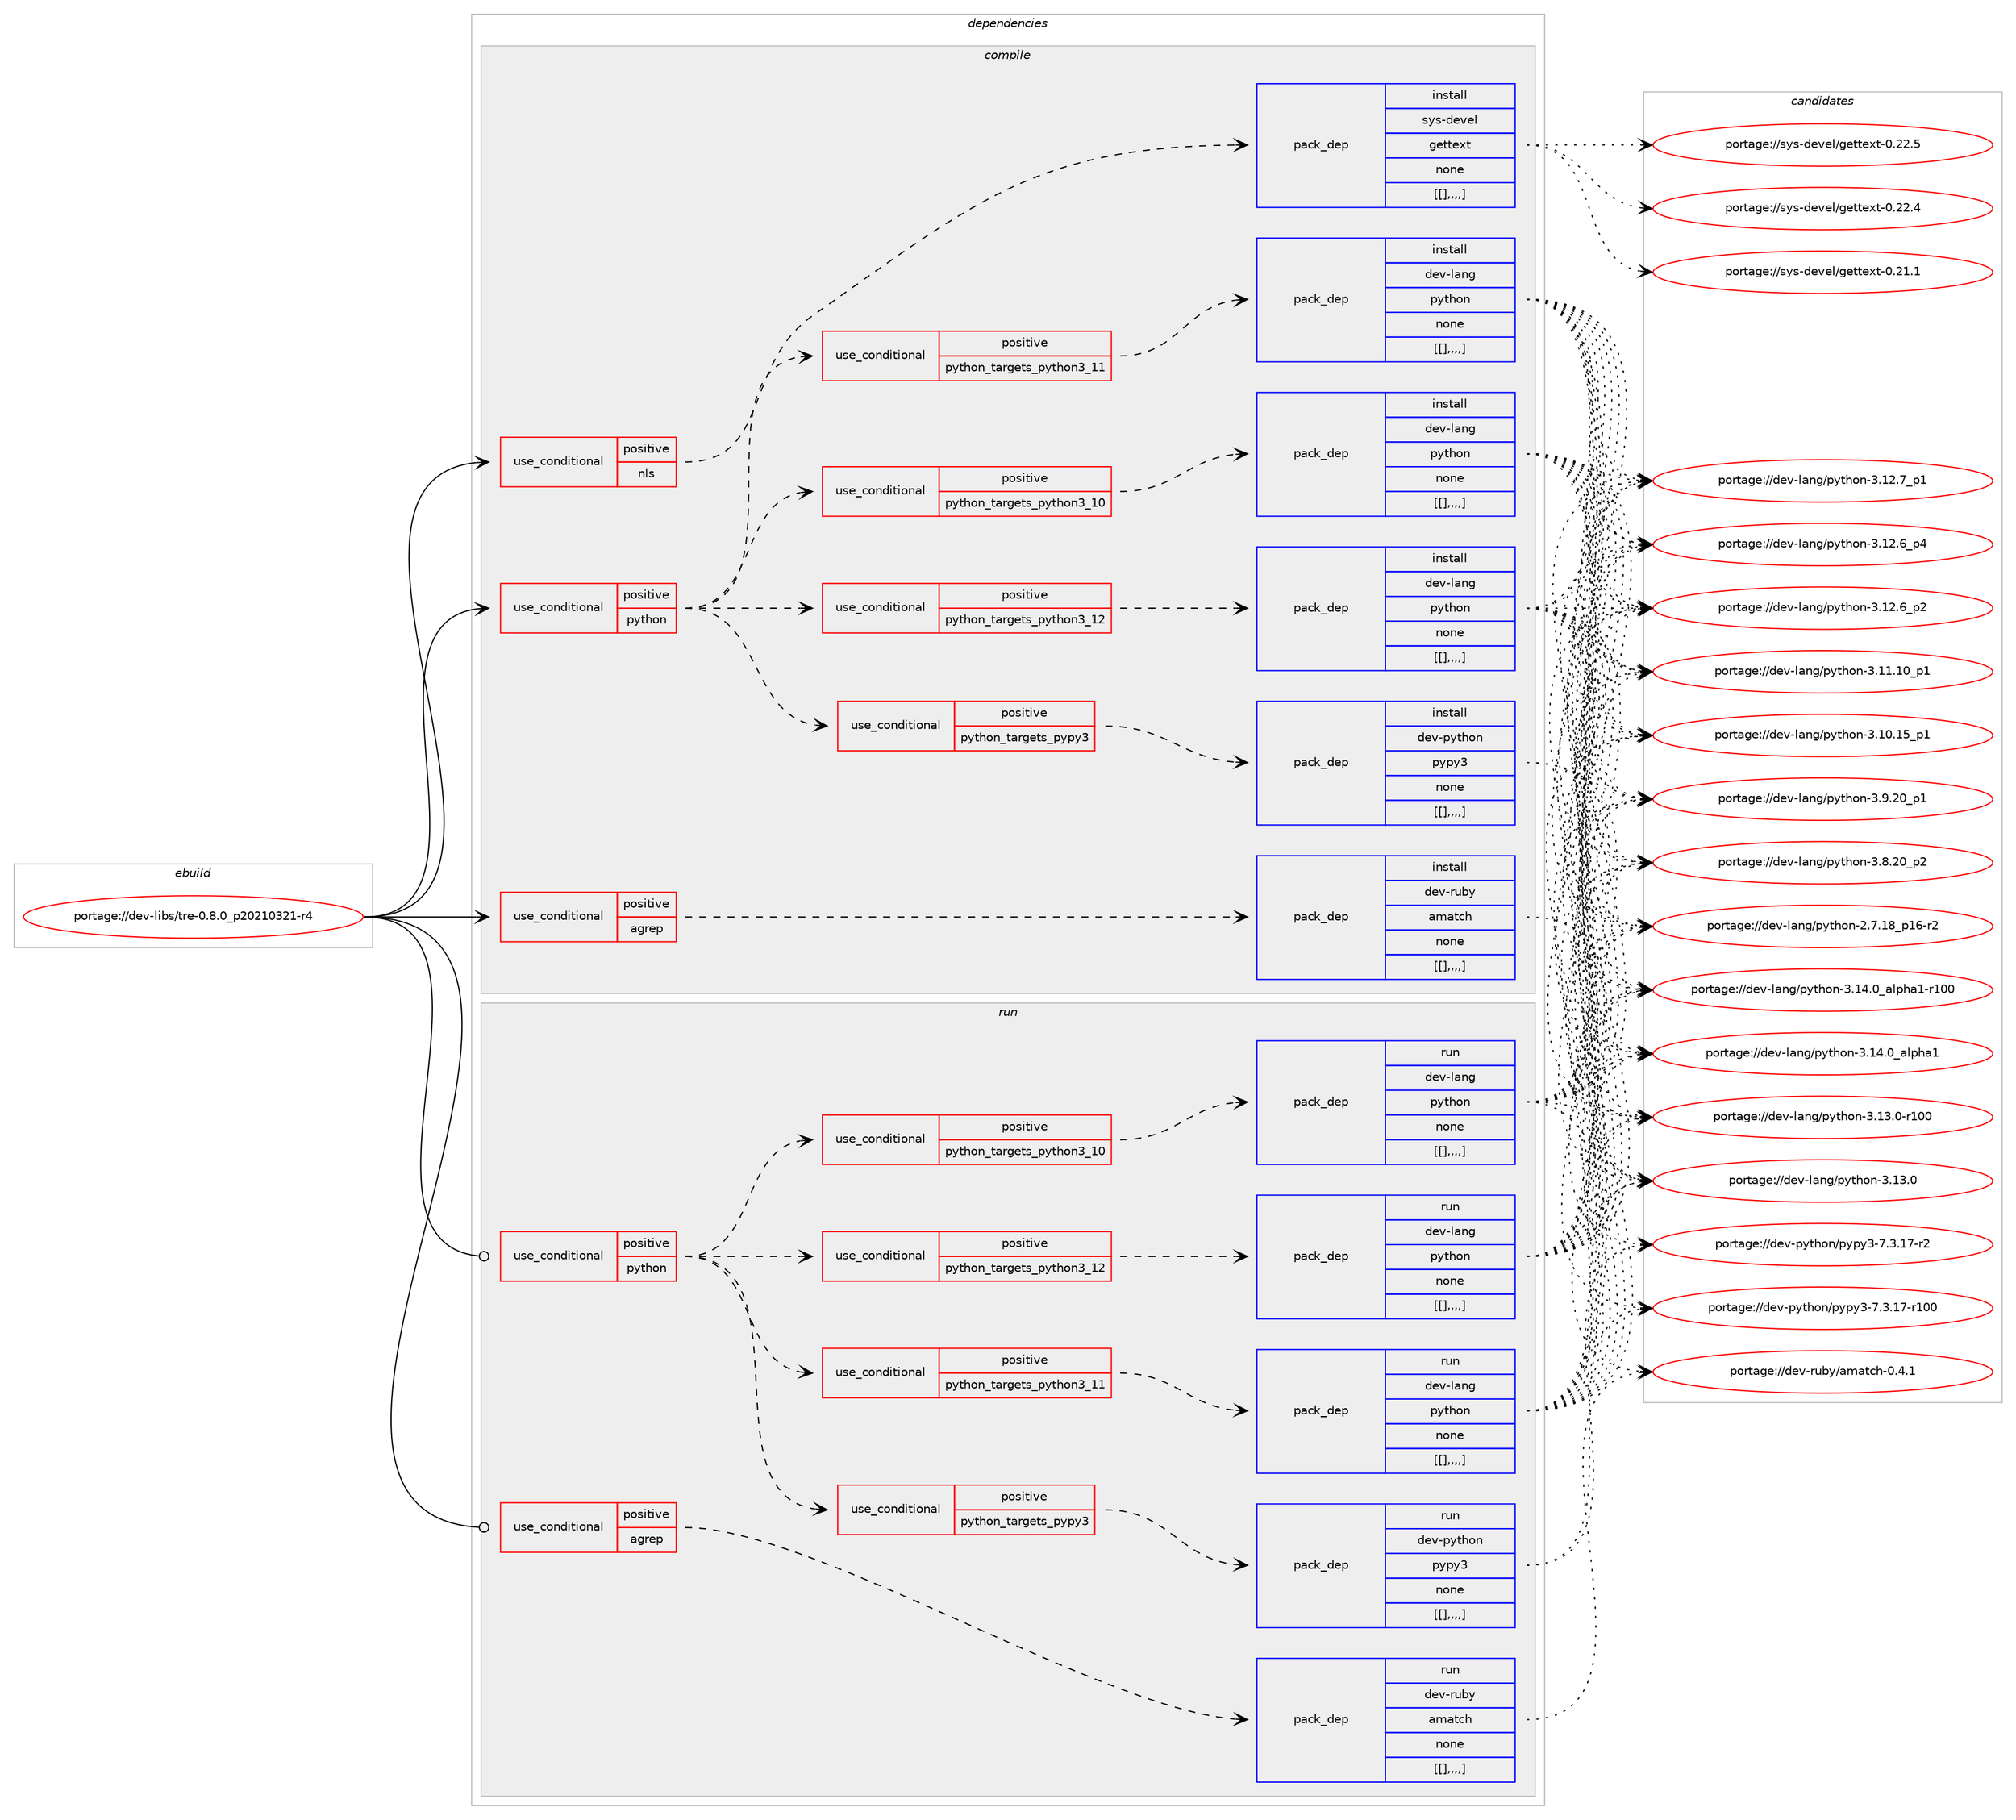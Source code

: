 digraph prolog {

# *************
# Graph options
# *************

newrank=true;
concentrate=true;
compound=true;
graph [rankdir=LR,fontname=Helvetica,fontsize=10,ranksep=1.5];#, ranksep=2.5, nodesep=0.2];
edge  [arrowhead=vee];
node  [fontname=Helvetica,fontsize=10];

# **********
# The ebuild
# **********

subgraph cluster_leftcol {
color=gray;
label=<<i>ebuild</i>>;
id [label="portage://dev-libs/tre-0.8.0_p20210321-r4", color=red, width=4, href="../dev-libs/tre-0.8.0_p20210321-r4.svg"];
}

# ****************
# The dependencies
# ****************

subgraph cluster_midcol {
color=gray;
label=<<i>dependencies</i>>;
subgraph cluster_compile {
fillcolor="#eeeeee";
style=filled;
label=<<i>compile</i>>;
subgraph cond30061 {
dependency118429 [label=<<TABLE BORDER="0" CELLBORDER="1" CELLSPACING="0" CELLPADDING="4"><TR><TD ROWSPAN="3" CELLPADDING="10">use_conditional</TD></TR><TR><TD>positive</TD></TR><TR><TD>agrep</TD></TR></TABLE>>, shape=none, color=red];
subgraph pack87097 {
dependency118431 [label=<<TABLE BORDER="0" CELLBORDER="1" CELLSPACING="0" CELLPADDING="4" WIDTH="220"><TR><TD ROWSPAN="6" CELLPADDING="30">pack_dep</TD></TR><TR><TD WIDTH="110">install</TD></TR><TR><TD>dev-ruby</TD></TR><TR><TD>amatch</TD></TR><TR><TD>none</TD></TR><TR><TD>[[],,,,]</TD></TR></TABLE>>, shape=none, color=blue];
}
dependency118429:e -> dependency118431:w [weight=20,style="dashed",arrowhead="vee"];
}
id:e -> dependency118429:w [weight=20,style="solid",arrowhead="vee"];
subgraph cond30076 {
dependency118468 [label=<<TABLE BORDER="0" CELLBORDER="1" CELLSPACING="0" CELLPADDING="4"><TR><TD ROWSPAN="3" CELLPADDING="10">use_conditional</TD></TR><TR><TD>positive</TD></TR><TR><TD>nls</TD></TR></TABLE>>, shape=none, color=red];
subgraph pack87125 {
dependency118493 [label=<<TABLE BORDER="0" CELLBORDER="1" CELLSPACING="0" CELLPADDING="4" WIDTH="220"><TR><TD ROWSPAN="6" CELLPADDING="30">pack_dep</TD></TR><TR><TD WIDTH="110">install</TD></TR><TR><TD>sys-devel</TD></TR><TR><TD>gettext</TD></TR><TR><TD>none</TD></TR><TR><TD>[[],,,,]</TD></TR></TABLE>>, shape=none, color=blue];
}
dependency118468:e -> dependency118493:w [weight=20,style="dashed",arrowhead="vee"];
}
id:e -> dependency118468:w [weight=20,style="solid",arrowhead="vee"];
subgraph cond30111 {
dependency118510 [label=<<TABLE BORDER="0" CELLBORDER="1" CELLSPACING="0" CELLPADDING="4"><TR><TD ROWSPAN="3" CELLPADDING="10">use_conditional</TD></TR><TR><TD>positive</TD></TR><TR><TD>python</TD></TR></TABLE>>, shape=none, color=red];
subgraph cond30121 {
dependency118577 [label=<<TABLE BORDER="0" CELLBORDER="1" CELLSPACING="0" CELLPADDING="4"><TR><TD ROWSPAN="3" CELLPADDING="10">use_conditional</TD></TR><TR><TD>positive</TD></TR><TR><TD>python_targets_pypy3</TD></TR></TABLE>>, shape=none, color=red];
subgraph pack87200 {
dependency118651 [label=<<TABLE BORDER="0" CELLBORDER="1" CELLSPACING="0" CELLPADDING="4" WIDTH="220"><TR><TD ROWSPAN="6" CELLPADDING="30">pack_dep</TD></TR><TR><TD WIDTH="110">install</TD></TR><TR><TD>dev-python</TD></TR><TR><TD>pypy3</TD></TR><TR><TD>none</TD></TR><TR><TD>[[],,,,]</TD></TR></TABLE>>, shape=none, color=blue];
}
dependency118577:e -> dependency118651:w [weight=20,style="dashed",arrowhead="vee"];
}
dependency118510:e -> dependency118577:w [weight=20,style="dashed",arrowhead="vee"];
subgraph cond30191 {
dependency118670 [label=<<TABLE BORDER="0" CELLBORDER="1" CELLSPACING="0" CELLPADDING="4"><TR><TD ROWSPAN="3" CELLPADDING="10">use_conditional</TD></TR><TR><TD>positive</TD></TR><TR><TD>python_targets_python3_10</TD></TR></TABLE>>, shape=none, color=red];
subgraph pack87225 {
dependency118729 [label=<<TABLE BORDER="0" CELLBORDER="1" CELLSPACING="0" CELLPADDING="4" WIDTH="220"><TR><TD ROWSPAN="6" CELLPADDING="30">pack_dep</TD></TR><TR><TD WIDTH="110">install</TD></TR><TR><TD>dev-lang</TD></TR><TR><TD>python</TD></TR><TR><TD>none</TD></TR><TR><TD>[[],,,,]</TD></TR></TABLE>>, shape=none, color=blue];
}
dependency118670:e -> dependency118729:w [weight=20,style="dashed",arrowhead="vee"];
}
dependency118510:e -> dependency118670:w [weight=20,style="dashed",arrowhead="vee"];
subgraph cond30230 {
dependency118751 [label=<<TABLE BORDER="0" CELLBORDER="1" CELLSPACING="0" CELLPADDING="4"><TR><TD ROWSPAN="3" CELLPADDING="10">use_conditional</TD></TR><TR><TD>positive</TD></TR><TR><TD>python_targets_python3_11</TD></TR></TABLE>>, shape=none, color=red];
subgraph pack87255 {
dependency118755 [label=<<TABLE BORDER="0" CELLBORDER="1" CELLSPACING="0" CELLPADDING="4" WIDTH="220"><TR><TD ROWSPAN="6" CELLPADDING="30">pack_dep</TD></TR><TR><TD WIDTH="110">install</TD></TR><TR><TD>dev-lang</TD></TR><TR><TD>python</TD></TR><TR><TD>none</TD></TR><TR><TD>[[],,,,]</TD></TR></TABLE>>, shape=none, color=blue];
}
dependency118751:e -> dependency118755:w [weight=20,style="dashed",arrowhead="vee"];
}
dependency118510:e -> dependency118751:w [weight=20,style="dashed",arrowhead="vee"];
subgraph cond30243 {
dependency118775 [label=<<TABLE BORDER="0" CELLBORDER="1" CELLSPACING="0" CELLPADDING="4"><TR><TD ROWSPAN="3" CELLPADDING="10">use_conditional</TD></TR><TR><TD>positive</TD></TR><TR><TD>python_targets_python3_12</TD></TR></TABLE>>, shape=none, color=red];
subgraph pack87271 {
dependency118796 [label=<<TABLE BORDER="0" CELLBORDER="1" CELLSPACING="0" CELLPADDING="4" WIDTH="220"><TR><TD ROWSPAN="6" CELLPADDING="30">pack_dep</TD></TR><TR><TD WIDTH="110">install</TD></TR><TR><TD>dev-lang</TD></TR><TR><TD>python</TD></TR><TR><TD>none</TD></TR><TR><TD>[[],,,,]</TD></TR></TABLE>>, shape=none, color=blue];
}
dependency118775:e -> dependency118796:w [weight=20,style="dashed",arrowhead="vee"];
}
dependency118510:e -> dependency118775:w [weight=20,style="dashed",arrowhead="vee"];
}
id:e -> dependency118510:w [weight=20,style="solid",arrowhead="vee"];
}
subgraph cluster_compileandrun {
fillcolor="#eeeeee";
style=filled;
label=<<i>compile and run</i>>;
}
subgraph cluster_run {
fillcolor="#eeeeee";
style=filled;
label=<<i>run</i>>;
subgraph cond30272 {
dependency118841 [label=<<TABLE BORDER="0" CELLBORDER="1" CELLSPACING="0" CELLPADDING="4"><TR><TD ROWSPAN="3" CELLPADDING="10">use_conditional</TD></TR><TR><TD>positive</TD></TR><TR><TD>agrep</TD></TR></TABLE>>, shape=none, color=red];
subgraph pack87305 {
dependency118843 [label=<<TABLE BORDER="0" CELLBORDER="1" CELLSPACING="0" CELLPADDING="4" WIDTH="220"><TR><TD ROWSPAN="6" CELLPADDING="30">pack_dep</TD></TR><TR><TD WIDTH="110">run</TD></TR><TR><TD>dev-ruby</TD></TR><TR><TD>amatch</TD></TR><TR><TD>none</TD></TR><TR><TD>[[],,,,]</TD></TR></TABLE>>, shape=none, color=blue];
}
dependency118841:e -> dependency118843:w [weight=20,style="dashed",arrowhead="vee"];
}
id:e -> dependency118841:w [weight=20,style="solid",arrowhead="odot"];
subgraph cond30283 {
dependency118866 [label=<<TABLE BORDER="0" CELLBORDER="1" CELLSPACING="0" CELLPADDING="4"><TR><TD ROWSPAN="3" CELLPADDING="10">use_conditional</TD></TR><TR><TD>positive</TD></TR><TR><TD>python</TD></TR></TABLE>>, shape=none, color=red];
subgraph cond30287 {
dependency118883 [label=<<TABLE BORDER="0" CELLBORDER="1" CELLSPACING="0" CELLPADDING="4"><TR><TD ROWSPAN="3" CELLPADDING="10">use_conditional</TD></TR><TR><TD>positive</TD></TR><TR><TD>python_targets_pypy3</TD></TR></TABLE>>, shape=none, color=red];
subgraph pack87349 {
dependency118941 [label=<<TABLE BORDER="0" CELLBORDER="1" CELLSPACING="0" CELLPADDING="4" WIDTH="220"><TR><TD ROWSPAN="6" CELLPADDING="30">pack_dep</TD></TR><TR><TD WIDTH="110">run</TD></TR><TR><TD>dev-python</TD></TR><TR><TD>pypy3</TD></TR><TR><TD>none</TD></TR><TR><TD>[[],,,,]</TD></TR></TABLE>>, shape=none, color=blue];
}
dependency118883:e -> dependency118941:w [weight=20,style="dashed",arrowhead="vee"];
}
dependency118866:e -> dependency118883:w [weight=20,style="dashed",arrowhead="vee"];
subgraph cond30334 {
dependency118964 [label=<<TABLE BORDER="0" CELLBORDER="1" CELLSPACING="0" CELLPADDING="4"><TR><TD ROWSPAN="3" CELLPADDING="10">use_conditional</TD></TR><TR><TD>positive</TD></TR><TR><TD>python_targets_python3_10</TD></TR></TABLE>>, shape=none, color=red];
subgraph pack87376 {
dependency118967 [label=<<TABLE BORDER="0" CELLBORDER="1" CELLSPACING="0" CELLPADDING="4" WIDTH="220"><TR><TD ROWSPAN="6" CELLPADDING="30">pack_dep</TD></TR><TR><TD WIDTH="110">run</TD></TR><TR><TD>dev-lang</TD></TR><TR><TD>python</TD></TR><TR><TD>none</TD></TR><TR><TD>[[],,,,]</TD></TR></TABLE>>, shape=none, color=blue];
}
dependency118964:e -> dependency118967:w [weight=20,style="dashed",arrowhead="vee"];
}
dependency118866:e -> dependency118964:w [weight=20,style="dashed",arrowhead="vee"];
subgraph cond30343 {
dependency118983 [label=<<TABLE BORDER="0" CELLBORDER="1" CELLSPACING="0" CELLPADDING="4"><TR><TD ROWSPAN="3" CELLPADDING="10">use_conditional</TD></TR><TR><TD>positive</TD></TR><TR><TD>python_targets_python3_11</TD></TR></TABLE>>, shape=none, color=red];
subgraph pack87392 {
dependency119092 [label=<<TABLE BORDER="0" CELLBORDER="1" CELLSPACING="0" CELLPADDING="4" WIDTH="220"><TR><TD ROWSPAN="6" CELLPADDING="30">pack_dep</TD></TR><TR><TD WIDTH="110">run</TD></TR><TR><TD>dev-lang</TD></TR><TR><TD>python</TD></TR><TR><TD>none</TD></TR><TR><TD>[[],,,,]</TD></TR></TABLE>>, shape=none, color=blue];
}
dependency118983:e -> dependency119092:w [weight=20,style="dashed",arrowhead="vee"];
}
dependency118866:e -> dependency118983:w [weight=20,style="dashed",arrowhead="vee"];
subgraph cond30392 {
dependency119138 [label=<<TABLE BORDER="0" CELLBORDER="1" CELLSPACING="0" CELLPADDING="4"><TR><TD ROWSPAN="3" CELLPADDING="10">use_conditional</TD></TR><TR><TD>positive</TD></TR><TR><TD>python_targets_python3_12</TD></TR></TABLE>>, shape=none, color=red];
subgraph pack87478 {
dependency119141 [label=<<TABLE BORDER="0" CELLBORDER="1" CELLSPACING="0" CELLPADDING="4" WIDTH="220"><TR><TD ROWSPAN="6" CELLPADDING="30">pack_dep</TD></TR><TR><TD WIDTH="110">run</TD></TR><TR><TD>dev-lang</TD></TR><TR><TD>python</TD></TR><TR><TD>none</TD></TR><TR><TD>[[],,,,]</TD></TR></TABLE>>, shape=none, color=blue];
}
dependency119138:e -> dependency119141:w [weight=20,style="dashed",arrowhead="vee"];
}
dependency118866:e -> dependency119138:w [weight=20,style="dashed",arrowhead="vee"];
}
id:e -> dependency118866:w [weight=20,style="solid",arrowhead="odot"];
}
}

# **************
# The candidates
# **************

subgraph cluster_choices {
rank=same;
color=gray;
label=<<i>candidates</i>>;

subgraph choice87086 {
color=black;
nodesep=1;
choice100101118451141179812147971099711699104454846524649 [label="portage://dev-ruby/amatch-0.4.1", color=red, width=4,href="../dev-ruby/amatch-0.4.1.svg"];
dependency118431:e -> choice100101118451141179812147971099711699104454846524649:w [style=dotted,weight="100"];
}
subgraph choice87089 {
color=black;
nodesep=1;
choice115121115451001011181011084710310111611610112011645484650504653 [label="portage://sys-devel/gettext-0.22.5", color=red, width=4,href="../sys-devel/gettext-0.22.5.svg"];
choice115121115451001011181011084710310111611610112011645484650504652 [label="portage://sys-devel/gettext-0.22.4", color=red, width=4,href="../sys-devel/gettext-0.22.4.svg"];
choice115121115451001011181011084710310111611610112011645484650494649 [label="portage://sys-devel/gettext-0.21.1", color=red, width=4,href="../sys-devel/gettext-0.21.1.svg"];
dependency118493:e -> choice115121115451001011181011084710310111611610112011645484650504653:w [style=dotted,weight="100"];
dependency118493:e -> choice115121115451001011181011084710310111611610112011645484650504652:w [style=dotted,weight="100"];
dependency118493:e -> choice115121115451001011181011084710310111611610112011645484650494649:w [style=dotted,weight="100"];
}
subgraph choice87126 {
color=black;
nodesep=1;
choice100101118451121211161041111104711212111212151455546514649554511450 [label="portage://dev-python/pypy3-7.3.17-r2", color=red, width=4,href="../dev-python/pypy3-7.3.17-r2.svg"];
choice1001011184511212111610411111047112121112121514555465146495545114494848 [label="portage://dev-python/pypy3-7.3.17-r100", color=red, width=4,href="../dev-python/pypy3-7.3.17-r100.svg"];
dependency118651:e -> choice100101118451121211161041111104711212111212151455546514649554511450:w [style=dotted,weight="100"];
dependency118651:e -> choice1001011184511212111610411111047112121112121514555465146495545114494848:w [style=dotted,weight="100"];
}
subgraph choice87142 {
color=black;
nodesep=1;
choice100101118451089711010347112121116104111110455146495246489597108112104974945114494848 [label="portage://dev-lang/python-3.14.0_alpha1-r100", color=red, width=4,href="../dev-lang/python-3.14.0_alpha1-r100.svg"];
choice1001011184510897110103471121211161041111104551464952464895971081121049749 [label="portage://dev-lang/python-3.14.0_alpha1", color=red, width=4,href="../dev-lang/python-3.14.0_alpha1.svg"];
choice1001011184510897110103471121211161041111104551464951464845114494848 [label="portage://dev-lang/python-3.13.0-r100", color=red, width=4,href="../dev-lang/python-3.13.0-r100.svg"];
choice10010111845108971101034711212111610411111045514649514648 [label="portage://dev-lang/python-3.13.0", color=red, width=4,href="../dev-lang/python-3.13.0.svg"];
choice100101118451089711010347112121116104111110455146495046559511249 [label="portage://dev-lang/python-3.12.7_p1", color=red, width=4,href="../dev-lang/python-3.12.7_p1.svg"];
choice100101118451089711010347112121116104111110455146495046549511252 [label="portage://dev-lang/python-3.12.6_p4", color=red, width=4,href="../dev-lang/python-3.12.6_p4.svg"];
choice100101118451089711010347112121116104111110455146495046549511250 [label="portage://dev-lang/python-3.12.6_p2", color=red, width=4,href="../dev-lang/python-3.12.6_p2.svg"];
choice10010111845108971101034711212111610411111045514649494649489511249 [label="portage://dev-lang/python-3.11.10_p1", color=red, width=4,href="../dev-lang/python-3.11.10_p1.svg"];
choice10010111845108971101034711212111610411111045514649484649539511249 [label="portage://dev-lang/python-3.10.15_p1", color=red, width=4,href="../dev-lang/python-3.10.15_p1.svg"];
choice100101118451089711010347112121116104111110455146574650489511249 [label="portage://dev-lang/python-3.9.20_p1", color=red, width=4,href="../dev-lang/python-3.9.20_p1.svg"];
choice100101118451089711010347112121116104111110455146564650489511250 [label="portage://dev-lang/python-3.8.20_p2", color=red, width=4,href="../dev-lang/python-3.8.20_p2.svg"];
choice100101118451089711010347112121116104111110455046554649569511249544511450 [label="portage://dev-lang/python-2.7.18_p16-r2", color=red, width=4,href="../dev-lang/python-2.7.18_p16-r2.svg"];
dependency118729:e -> choice100101118451089711010347112121116104111110455146495246489597108112104974945114494848:w [style=dotted,weight="100"];
dependency118729:e -> choice1001011184510897110103471121211161041111104551464952464895971081121049749:w [style=dotted,weight="100"];
dependency118729:e -> choice1001011184510897110103471121211161041111104551464951464845114494848:w [style=dotted,weight="100"];
dependency118729:e -> choice10010111845108971101034711212111610411111045514649514648:w [style=dotted,weight="100"];
dependency118729:e -> choice100101118451089711010347112121116104111110455146495046559511249:w [style=dotted,weight="100"];
dependency118729:e -> choice100101118451089711010347112121116104111110455146495046549511252:w [style=dotted,weight="100"];
dependency118729:e -> choice100101118451089711010347112121116104111110455146495046549511250:w [style=dotted,weight="100"];
dependency118729:e -> choice10010111845108971101034711212111610411111045514649494649489511249:w [style=dotted,weight="100"];
dependency118729:e -> choice10010111845108971101034711212111610411111045514649484649539511249:w [style=dotted,weight="100"];
dependency118729:e -> choice100101118451089711010347112121116104111110455146574650489511249:w [style=dotted,weight="100"];
dependency118729:e -> choice100101118451089711010347112121116104111110455146564650489511250:w [style=dotted,weight="100"];
dependency118729:e -> choice100101118451089711010347112121116104111110455046554649569511249544511450:w [style=dotted,weight="100"];
}
subgraph choice87165 {
color=black;
nodesep=1;
choice100101118451089711010347112121116104111110455146495246489597108112104974945114494848 [label="portage://dev-lang/python-3.14.0_alpha1-r100", color=red, width=4,href="../dev-lang/python-3.14.0_alpha1-r100.svg"];
choice1001011184510897110103471121211161041111104551464952464895971081121049749 [label="portage://dev-lang/python-3.14.0_alpha1", color=red, width=4,href="../dev-lang/python-3.14.0_alpha1.svg"];
choice1001011184510897110103471121211161041111104551464951464845114494848 [label="portage://dev-lang/python-3.13.0-r100", color=red, width=4,href="../dev-lang/python-3.13.0-r100.svg"];
choice10010111845108971101034711212111610411111045514649514648 [label="portage://dev-lang/python-3.13.0", color=red, width=4,href="../dev-lang/python-3.13.0.svg"];
choice100101118451089711010347112121116104111110455146495046559511249 [label="portage://dev-lang/python-3.12.7_p1", color=red, width=4,href="../dev-lang/python-3.12.7_p1.svg"];
choice100101118451089711010347112121116104111110455146495046549511252 [label="portage://dev-lang/python-3.12.6_p4", color=red, width=4,href="../dev-lang/python-3.12.6_p4.svg"];
choice100101118451089711010347112121116104111110455146495046549511250 [label="portage://dev-lang/python-3.12.6_p2", color=red, width=4,href="../dev-lang/python-3.12.6_p2.svg"];
choice10010111845108971101034711212111610411111045514649494649489511249 [label="portage://dev-lang/python-3.11.10_p1", color=red, width=4,href="../dev-lang/python-3.11.10_p1.svg"];
choice10010111845108971101034711212111610411111045514649484649539511249 [label="portage://dev-lang/python-3.10.15_p1", color=red, width=4,href="../dev-lang/python-3.10.15_p1.svg"];
choice100101118451089711010347112121116104111110455146574650489511249 [label="portage://dev-lang/python-3.9.20_p1", color=red, width=4,href="../dev-lang/python-3.9.20_p1.svg"];
choice100101118451089711010347112121116104111110455146564650489511250 [label="portage://dev-lang/python-3.8.20_p2", color=red, width=4,href="../dev-lang/python-3.8.20_p2.svg"];
choice100101118451089711010347112121116104111110455046554649569511249544511450 [label="portage://dev-lang/python-2.7.18_p16-r2", color=red, width=4,href="../dev-lang/python-2.7.18_p16-r2.svg"];
dependency118755:e -> choice100101118451089711010347112121116104111110455146495246489597108112104974945114494848:w [style=dotted,weight="100"];
dependency118755:e -> choice1001011184510897110103471121211161041111104551464952464895971081121049749:w [style=dotted,weight="100"];
dependency118755:e -> choice1001011184510897110103471121211161041111104551464951464845114494848:w [style=dotted,weight="100"];
dependency118755:e -> choice10010111845108971101034711212111610411111045514649514648:w [style=dotted,weight="100"];
dependency118755:e -> choice100101118451089711010347112121116104111110455146495046559511249:w [style=dotted,weight="100"];
dependency118755:e -> choice100101118451089711010347112121116104111110455146495046549511252:w [style=dotted,weight="100"];
dependency118755:e -> choice100101118451089711010347112121116104111110455146495046549511250:w [style=dotted,weight="100"];
dependency118755:e -> choice10010111845108971101034711212111610411111045514649494649489511249:w [style=dotted,weight="100"];
dependency118755:e -> choice10010111845108971101034711212111610411111045514649484649539511249:w [style=dotted,weight="100"];
dependency118755:e -> choice100101118451089711010347112121116104111110455146574650489511249:w [style=dotted,weight="100"];
dependency118755:e -> choice100101118451089711010347112121116104111110455146564650489511250:w [style=dotted,weight="100"];
dependency118755:e -> choice100101118451089711010347112121116104111110455046554649569511249544511450:w [style=dotted,weight="100"];
}
subgraph choice87190 {
color=black;
nodesep=1;
choice100101118451089711010347112121116104111110455146495246489597108112104974945114494848 [label="portage://dev-lang/python-3.14.0_alpha1-r100", color=red, width=4,href="../dev-lang/python-3.14.0_alpha1-r100.svg"];
choice1001011184510897110103471121211161041111104551464952464895971081121049749 [label="portage://dev-lang/python-3.14.0_alpha1", color=red, width=4,href="../dev-lang/python-3.14.0_alpha1.svg"];
choice1001011184510897110103471121211161041111104551464951464845114494848 [label="portage://dev-lang/python-3.13.0-r100", color=red, width=4,href="../dev-lang/python-3.13.0-r100.svg"];
choice10010111845108971101034711212111610411111045514649514648 [label="portage://dev-lang/python-3.13.0", color=red, width=4,href="../dev-lang/python-3.13.0.svg"];
choice100101118451089711010347112121116104111110455146495046559511249 [label="portage://dev-lang/python-3.12.7_p1", color=red, width=4,href="../dev-lang/python-3.12.7_p1.svg"];
choice100101118451089711010347112121116104111110455146495046549511252 [label="portage://dev-lang/python-3.12.6_p4", color=red, width=4,href="../dev-lang/python-3.12.6_p4.svg"];
choice100101118451089711010347112121116104111110455146495046549511250 [label="portage://dev-lang/python-3.12.6_p2", color=red, width=4,href="../dev-lang/python-3.12.6_p2.svg"];
choice10010111845108971101034711212111610411111045514649494649489511249 [label="portage://dev-lang/python-3.11.10_p1", color=red, width=4,href="../dev-lang/python-3.11.10_p1.svg"];
choice10010111845108971101034711212111610411111045514649484649539511249 [label="portage://dev-lang/python-3.10.15_p1", color=red, width=4,href="../dev-lang/python-3.10.15_p1.svg"];
choice100101118451089711010347112121116104111110455146574650489511249 [label="portage://dev-lang/python-3.9.20_p1", color=red, width=4,href="../dev-lang/python-3.9.20_p1.svg"];
choice100101118451089711010347112121116104111110455146564650489511250 [label="portage://dev-lang/python-3.8.20_p2", color=red, width=4,href="../dev-lang/python-3.8.20_p2.svg"];
choice100101118451089711010347112121116104111110455046554649569511249544511450 [label="portage://dev-lang/python-2.7.18_p16-r2", color=red, width=4,href="../dev-lang/python-2.7.18_p16-r2.svg"];
dependency118796:e -> choice100101118451089711010347112121116104111110455146495246489597108112104974945114494848:w [style=dotted,weight="100"];
dependency118796:e -> choice1001011184510897110103471121211161041111104551464952464895971081121049749:w [style=dotted,weight="100"];
dependency118796:e -> choice1001011184510897110103471121211161041111104551464951464845114494848:w [style=dotted,weight="100"];
dependency118796:e -> choice10010111845108971101034711212111610411111045514649514648:w [style=dotted,weight="100"];
dependency118796:e -> choice100101118451089711010347112121116104111110455146495046559511249:w [style=dotted,weight="100"];
dependency118796:e -> choice100101118451089711010347112121116104111110455146495046549511252:w [style=dotted,weight="100"];
dependency118796:e -> choice100101118451089711010347112121116104111110455146495046549511250:w [style=dotted,weight="100"];
dependency118796:e -> choice10010111845108971101034711212111610411111045514649494649489511249:w [style=dotted,weight="100"];
dependency118796:e -> choice10010111845108971101034711212111610411111045514649484649539511249:w [style=dotted,weight="100"];
dependency118796:e -> choice100101118451089711010347112121116104111110455146574650489511249:w [style=dotted,weight="100"];
dependency118796:e -> choice100101118451089711010347112121116104111110455146564650489511250:w [style=dotted,weight="100"];
dependency118796:e -> choice100101118451089711010347112121116104111110455046554649569511249544511450:w [style=dotted,weight="100"];
}
subgraph choice87202 {
color=black;
nodesep=1;
choice100101118451141179812147971099711699104454846524649 [label="portage://dev-ruby/amatch-0.4.1", color=red, width=4,href="../dev-ruby/amatch-0.4.1.svg"];
dependency118843:e -> choice100101118451141179812147971099711699104454846524649:w [style=dotted,weight="100"];
}
subgraph choice87226 {
color=black;
nodesep=1;
choice100101118451121211161041111104711212111212151455546514649554511450 [label="portage://dev-python/pypy3-7.3.17-r2", color=red, width=4,href="../dev-python/pypy3-7.3.17-r2.svg"];
choice1001011184511212111610411111047112121112121514555465146495545114494848 [label="portage://dev-python/pypy3-7.3.17-r100", color=red, width=4,href="../dev-python/pypy3-7.3.17-r100.svg"];
dependency118941:e -> choice100101118451121211161041111104711212111212151455546514649554511450:w [style=dotted,weight="100"];
dependency118941:e -> choice1001011184511212111610411111047112121112121514555465146495545114494848:w [style=dotted,weight="100"];
}
subgraph choice87254 {
color=black;
nodesep=1;
choice100101118451089711010347112121116104111110455146495246489597108112104974945114494848 [label="portage://dev-lang/python-3.14.0_alpha1-r100", color=red, width=4,href="../dev-lang/python-3.14.0_alpha1-r100.svg"];
choice1001011184510897110103471121211161041111104551464952464895971081121049749 [label="portage://dev-lang/python-3.14.0_alpha1", color=red, width=4,href="../dev-lang/python-3.14.0_alpha1.svg"];
choice1001011184510897110103471121211161041111104551464951464845114494848 [label="portage://dev-lang/python-3.13.0-r100", color=red, width=4,href="../dev-lang/python-3.13.0-r100.svg"];
choice10010111845108971101034711212111610411111045514649514648 [label="portage://dev-lang/python-3.13.0", color=red, width=4,href="../dev-lang/python-3.13.0.svg"];
choice100101118451089711010347112121116104111110455146495046559511249 [label="portage://dev-lang/python-3.12.7_p1", color=red, width=4,href="../dev-lang/python-3.12.7_p1.svg"];
choice100101118451089711010347112121116104111110455146495046549511252 [label="portage://dev-lang/python-3.12.6_p4", color=red, width=4,href="../dev-lang/python-3.12.6_p4.svg"];
choice100101118451089711010347112121116104111110455146495046549511250 [label="portage://dev-lang/python-3.12.6_p2", color=red, width=4,href="../dev-lang/python-3.12.6_p2.svg"];
choice10010111845108971101034711212111610411111045514649494649489511249 [label="portage://dev-lang/python-3.11.10_p1", color=red, width=4,href="../dev-lang/python-3.11.10_p1.svg"];
choice10010111845108971101034711212111610411111045514649484649539511249 [label="portage://dev-lang/python-3.10.15_p1", color=red, width=4,href="../dev-lang/python-3.10.15_p1.svg"];
choice100101118451089711010347112121116104111110455146574650489511249 [label="portage://dev-lang/python-3.9.20_p1", color=red, width=4,href="../dev-lang/python-3.9.20_p1.svg"];
choice100101118451089711010347112121116104111110455146564650489511250 [label="portage://dev-lang/python-3.8.20_p2", color=red, width=4,href="../dev-lang/python-3.8.20_p2.svg"];
choice100101118451089711010347112121116104111110455046554649569511249544511450 [label="portage://dev-lang/python-2.7.18_p16-r2", color=red, width=4,href="../dev-lang/python-2.7.18_p16-r2.svg"];
dependency118967:e -> choice100101118451089711010347112121116104111110455146495246489597108112104974945114494848:w [style=dotted,weight="100"];
dependency118967:e -> choice1001011184510897110103471121211161041111104551464952464895971081121049749:w [style=dotted,weight="100"];
dependency118967:e -> choice1001011184510897110103471121211161041111104551464951464845114494848:w [style=dotted,weight="100"];
dependency118967:e -> choice10010111845108971101034711212111610411111045514649514648:w [style=dotted,weight="100"];
dependency118967:e -> choice100101118451089711010347112121116104111110455146495046559511249:w [style=dotted,weight="100"];
dependency118967:e -> choice100101118451089711010347112121116104111110455146495046549511252:w [style=dotted,weight="100"];
dependency118967:e -> choice100101118451089711010347112121116104111110455146495046549511250:w [style=dotted,weight="100"];
dependency118967:e -> choice10010111845108971101034711212111610411111045514649494649489511249:w [style=dotted,weight="100"];
dependency118967:e -> choice10010111845108971101034711212111610411111045514649484649539511249:w [style=dotted,weight="100"];
dependency118967:e -> choice100101118451089711010347112121116104111110455146574650489511249:w [style=dotted,weight="100"];
dependency118967:e -> choice100101118451089711010347112121116104111110455146564650489511250:w [style=dotted,weight="100"];
dependency118967:e -> choice100101118451089711010347112121116104111110455046554649569511249544511450:w [style=dotted,weight="100"];
}
subgraph choice87262 {
color=black;
nodesep=1;
choice100101118451089711010347112121116104111110455146495246489597108112104974945114494848 [label="portage://dev-lang/python-3.14.0_alpha1-r100", color=red, width=4,href="../dev-lang/python-3.14.0_alpha1-r100.svg"];
choice1001011184510897110103471121211161041111104551464952464895971081121049749 [label="portage://dev-lang/python-3.14.0_alpha1", color=red, width=4,href="../dev-lang/python-3.14.0_alpha1.svg"];
choice1001011184510897110103471121211161041111104551464951464845114494848 [label="portage://dev-lang/python-3.13.0-r100", color=red, width=4,href="../dev-lang/python-3.13.0-r100.svg"];
choice10010111845108971101034711212111610411111045514649514648 [label="portage://dev-lang/python-3.13.0", color=red, width=4,href="../dev-lang/python-3.13.0.svg"];
choice100101118451089711010347112121116104111110455146495046559511249 [label="portage://dev-lang/python-3.12.7_p1", color=red, width=4,href="../dev-lang/python-3.12.7_p1.svg"];
choice100101118451089711010347112121116104111110455146495046549511252 [label="portage://dev-lang/python-3.12.6_p4", color=red, width=4,href="../dev-lang/python-3.12.6_p4.svg"];
choice100101118451089711010347112121116104111110455146495046549511250 [label="portage://dev-lang/python-3.12.6_p2", color=red, width=4,href="../dev-lang/python-3.12.6_p2.svg"];
choice10010111845108971101034711212111610411111045514649494649489511249 [label="portage://dev-lang/python-3.11.10_p1", color=red, width=4,href="../dev-lang/python-3.11.10_p1.svg"];
choice10010111845108971101034711212111610411111045514649484649539511249 [label="portage://dev-lang/python-3.10.15_p1", color=red, width=4,href="../dev-lang/python-3.10.15_p1.svg"];
choice100101118451089711010347112121116104111110455146574650489511249 [label="portage://dev-lang/python-3.9.20_p1", color=red, width=4,href="../dev-lang/python-3.9.20_p1.svg"];
choice100101118451089711010347112121116104111110455146564650489511250 [label="portage://dev-lang/python-3.8.20_p2", color=red, width=4,href="../dev-lang/python-3.8.20_p2.svg"];
choice100101118451089711010347112121116104111110455046554649569511249544511450 [label="portage://dev-lang/python-2.7.18_p16-r2", color=red, width=4,href="../dev-lang/python-2.7.18_p16-r2.svg"];
dependency119092:e -> choice100101118451089711010347112121116104111110455146495246489597108112104974945114494848:w [style=dotted,weight="100"];
dependency119092:e -> choice1001011184510897110103471121211161041111104551464952464895971081121049749:w [style=dotted,weight="100"];
dependency119092:e -> choice1001011184510897110103471121211161041111104551464951464845114494848:w [style=dotted,weight="100"];
dependency119092:e -> choice10010111845108971101034711212111610411111045514649514648:w [style=dotted,weight="100"];
dependency119092:e -> choice100101118451089711010347112121116104111110455146495046559511249:w [style=dotted,weight="100"];
dependency119092:e -> choice100101118451089711010347112121116104111110455146495046549511252:w [style=dotted,weight="100"];
dependency119092:e -> choice100101118451089711010347112121116104111110455146495046549511250:w [style=dotted,weight="100"];
dependency119092:e -> choice10010111845108971101034711212111610411111045514649494649489511249:w [style=dotted,weight="100"];
dependency119092:e -> choice10010111845108971101034711212111610411111045514649484649539511249:w [style=dotted,weight="100"];
dependency119092:e -> choice100101118451089711010347112121116104111110455146574650489511249:w [style=dotted,weight="100"];
dependency119092:e -> choice100101118451089711010347112121116104111110455146564650489511250:w [style=dotted,weight="100"];
dependency119092:e -> choice100101118451089711010347112121116104111110455046554649569511249544511450:w [style=dotted,weight="100"];
}
subgraph choice87290 {
color=black;
nodesep=1;
choice100101118451089711010347112121116104111110455146495246489597108112104974945114494848 [label="portage://dev-lang/python-3.14.0_alpha1-r100", color=red, width=4,href="../dev-lang/python-3.14.0_alpha1-r100.svg"];
choice1001011184510897110103471121211161041111104551464952464895971081121049749 [label="portage://dev-lang/python-3.14.0_alpha1", color=red, width=4,href="../dev-lang/python-3.14.0_alpha1.svg"];
choice1001011184510897110103471121211161041111104551464951464845114494848 [label="portage://dev-lang/python-3.13.0-r100", color=red, width=4,href="../dev-lang/python-3.13.0-r100.svg"];
choice10010111845108971101034711212111610411111045514649514648 [label="portage://dev-lang/python-3.13.0", color=red, width=4,href="../dev-lang/python-3.13.0.svg"];
choice100101118451089711010347112121116104111110455146495046559511249 [label="portage://dev-lang/python-3.12.7_p1", color=red, width=4,href="../dev-lang/python-3.12.7_p1.svg"];
choice100101118451089711010347112121116104111110455146495046549511252 [label="portage://dev-lang/python-3.12.6_p4", color=red, width=4,href="../dev-lang/python-3.12.6_p4.svg"];
choice100101118451089711010347112121116104111110455146495046549511250 [label="portage://dev-lang/python-3.12.6_p2", color=red, width=4,href="../dev-lang/python-3.12.6_p2.svg"];
choice10010111845108971101034711212111610411111045514649494649489511249 [label="portage://dev-lang/python-3.11.10_p1", color=red, width=4,href="../dev-lang/python-3.11.10_p1.svg"];
choice10010111845108971101034711212111610411111045514649484649539511249 [label="portage://dev-lang/python-3.10.15_p1", color=red, width=4,href="../dev-lang/python-3.10.15_p1.svg"];
choice100101118451089711010347112121116104111110455146574650489511249 [label="portage://dev-lang/python-3.9.20_p1", color=red, width=4,href="../dev-lang/python-3.9.20_p1.svg"];
choice100101118451089711010347112121116104111110455146564650489511250 [label="portage://dev-lang/python-3.8.20_p2", color=red, width=4,href="../dev-lang/python-3.8.20_p2.svg"];
choice100101118451089711010347112121116104111110455046554649569511249544511450 [label="portage://dev-lang/python-2.7.18_p16-r2", color=red, width=4,href="../dev-lang/python-2.7.18_p16-r2.svg"];
dependency119141:e -> choice100101118451089711010347112121116104111110455146495246489597108112104974945114494848:w [style=dotted,weight="100"];
dependency119141:e -> choice1001011184510897110103471121211161041111104551464952464895971081121049749:w [style=dotted,weight="100"];
dependency119141:e -> choice1001011184510897110103471121211161041111104551464951464845114494848:w [style=dotted,weight="100"];
dependency119141:e -> choice10010111845108971101034711212111610411111045514649514648:w [style=dotted,weight="100"];
dependency119141:e -> choice100101118451089711010347112121116104111110455146495046559511249:w [style=dotted,weight="100"];
dependency119141:e -> choice100101118451089711010347112121116104111110455146495046549511252:w [style=dotted,weight="100"];
dependency119141:e -> choice100101118451089711010347112121116104111110455146495046549511250:w [style=dotted,weight="100"];
dependency119141:e -> choice10010111845108971101034711212111610411111045514649494649489511249:w [style=dotted,weight="100"];
dependency119141:e -> choice10010111845108971101034711212111610411111045514649484649539511249:w [style=dotted,weight="100"];
dependency119141:e -> choice100101118451089711010347112121116104111110455146574650489511249:w [style=dotted,weight="100"];
dependency119141:e -> choice100101118451089711010347112121116104111110455146564650489511250:w [style=dotted,weight="100"];
dependency119141:e -> choice100101118451089711010347112121116104111110455046554649569511249544511450:w [style=dotted,weight="100"];
}
}

}
